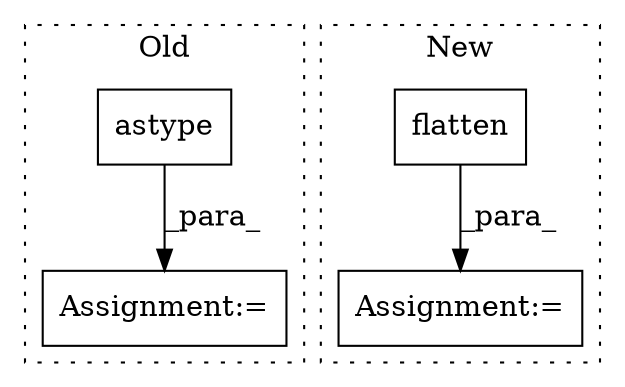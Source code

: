 digraph G {
subgraph cluster0 {
1 [label="astype" a="32" s="9638,9658" l="7,1" shape="box"];
4 [label="Assignment:=" a="7" s="9621" l="1" shape="box"];
label = "Old";
style="dotted";
}
subgraph cluster1 {
2 [label="flatten" a="32" s="9000" l="9" shape="box"];
3 [label="Assignment:=" a="7" s="9285" l="2" shape="box"];
label = "New";
style="dotted";
}
1 -> 4 [label="_para_"];
2 -> 3 [label="_para_"];
}